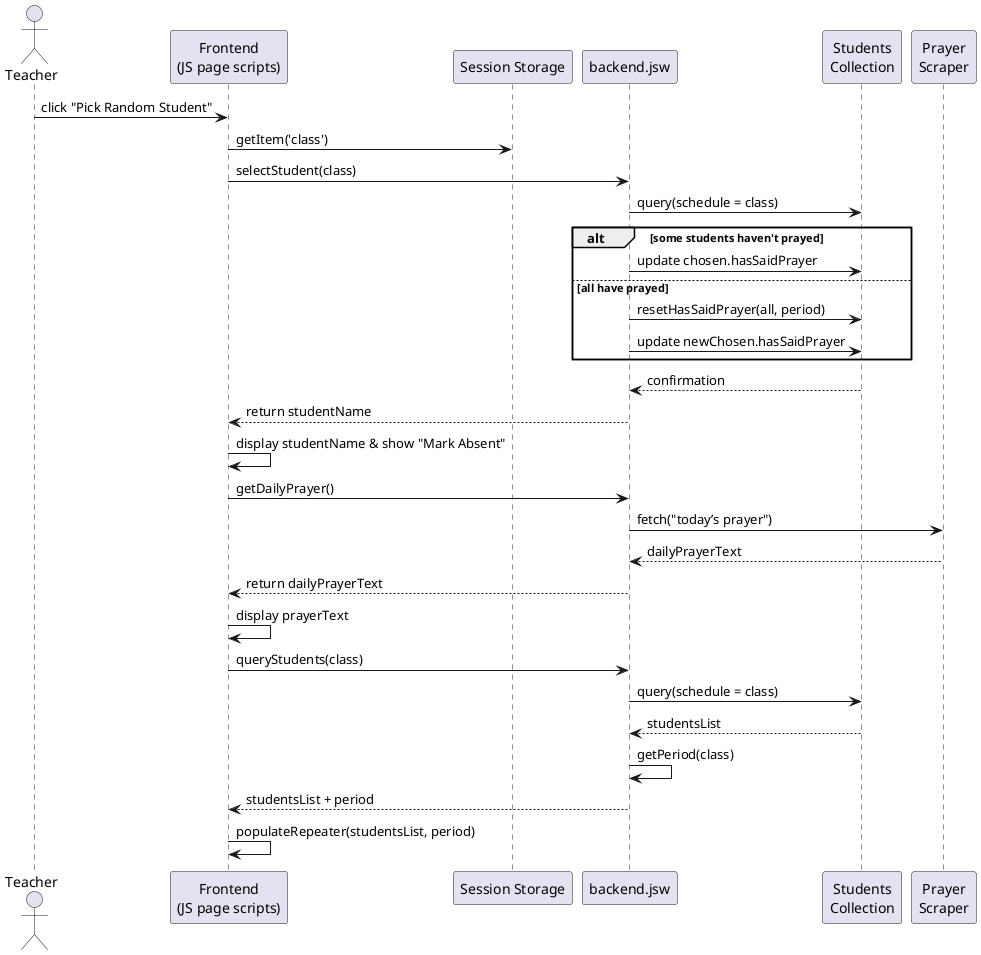 @startuml sequence
actor Teacher
participant Frontend as "Frontend\n(JS page scripts)"
participant SessionStorage as "Session Storage"
participant Backend as "backend.jsw"
participant StudentsDB as "Students\nCollection"
participant Scraper as "Prayer\nScraper"

Teacher -> Frontend: click "Pick Random Student"
Frontend -> SessionStorage: getItem('class')
Frontend -> Backend: selectStudent(class)
Backend -> StudentsDB: query(schedule = class)
alt some students haven't prayed
    Backend -> StudentsDB: update chosen.hasSaidPrayer
else all have prayed
    Backend -> StudentsDB: resetHasSaidPrayer(all, period)
    Backend -> StudentsDB: update newChosen.hasSaidPrayer
end
StudentsDB --> Backend: confirmation
Backend --> Frontend: return studentName
Frontend -> Frontend: display studentName & show "Mark Absent"
Frontend -> Backend: getDailyPrayer()
Backend -> Scraper: fetch("today’s prayer")
Scraper --> Backend: dailyPrayerText
Backend --> Frontend: return dailyPrayerText
Frontend -> Frontend: display prayerText
Frontend -> Backend: queryStudents(class)
Backend -> StudentsDB: query(schedule = class)
StudentsDB --> Backend: studentsList
Backend -> Backend: getPeriod(class)
Backend --> Frontend: studentsList + period
Frontend -> Frontend: populateRepeater(studentsList, period)
@enduml
